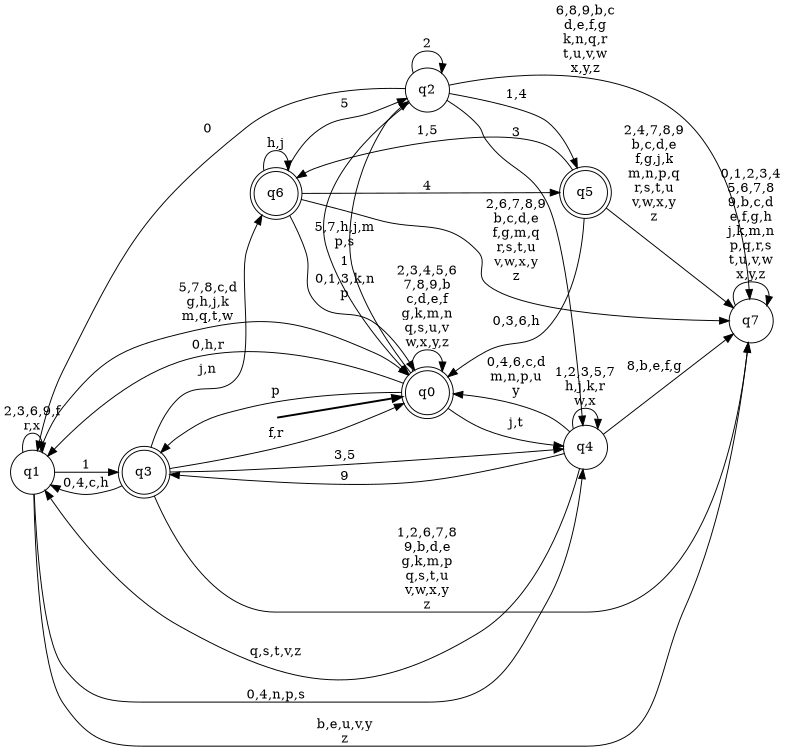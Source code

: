 digraph BlueStar {
__start0 [style = invis, shape = none, label = "", width = 0, height = 0];

rankdir=LR;
size="8,5";

s0 [style="rounded,filled", color="black", fillcolor="white" shape="doublecircle", label="q0"];
s1 [style="filled", color="black", fillcolor="white" shape="circle", label="q1"];
s2 [style="filled", color="black", fillcolor="white" shape="circle", label="q2"];
s3 [style="rounded,filled", color="black", fillcolor="white" shape="doublecircle", label="q3"];
s4 [style="filled", color="black", fillcolor="white" shape="circle", label="q4"];
s5 [style="rounded,filled", color="black", fillcolor="white" shape="doublecircle", label="q5"];
s6 [style="rounded,filled", color="black", fillcolor="white" shape="doublecircle", label="q6"];
s7 [style="filled", color="black", fillcolor="white" shape="circle", label="q7"];
subgraph cluster_main { 
	graph [pad=".75", ranksep="0.15", nodesep="0.15"];
	 style=invis; 
	__start0 -> s0 [penwidth=2];
}
s0 -> s0 [label="2,3,4,5,6\n7,8,9,b\nc,d,e,f\ng,k,m,n\nq,s,u,v\nw,x,y,z"];
s0 -> s1 [label="0,h,r"];
s0 -> s2 [label="1"];
s0 -> s3 [label="p"];
s0 -> s4 [label="j,t"];
s1 -> s0 [label="5,7,8,c,d\ng,h,j,k\nm,q,t,w"];
s1 -> s1 [label="2,3,6,9,f\nr,x"];
s1 -> s3 [label="1"];
s1 -> s4 [label="0,4,n,p,s"];
s1 -> s7 [label="b,e,u,v,y\nz"];
s2 -> s0 [label="5,7,h,j,m\np,s"];
s2 -> s1 [label="0"];
s2 -> s2 [label="2"];
s2 -> s4 [label="3"];
s2 -> s5 [label="1,4"];
s2 -> s7 [label="6,8,9,b,c\nd,e,f,g\nk,n,q,r\nt,u,v,w\nx,y,z"];
s3 -> s0 [label="f,r"];
s3 -> s1 [label="0,4,c,h"];
s3 -> s4 [label="3,5"];
s3 -> s6 [label="j,n"];
s3 -> s7 [label="1,2,6,7,8\n9,b,d,e\ng,k,m,p\nq,s,t,u\nv,w,x,y\nz"];
s4 -> s0 [label="0,4,6,c,d\nm,n,p,u\ny"];
s4 -> s1 [label="q,s,t,v,z"];
s4 -> s3 [label="9"];
s4 -> s4 [label="1,2,3,5,7\nh,j,k,r\nw,x"];
s4 -> s7 [label="8,b,e,f,g"];
s5 -> s0 [label="0,3,6,h"];
s5 -> s6 [label="1,5"];
s5 -> s7 [label="2,4,7,8,9\nb,c,d,e\nf,g,j,k\nm,n,p,q\nr,s,t,u\nv,w,x,y\nz"];
s6 -> s0 [label="0,1,3,k,n\np"];
s6 -> s2 [label="5"];
s6 -> s5 [label="4"];
s6 -> s6 [label="h,j"];
s6 -> s7 [label="2,6,7,8,9\nb,c,d,e\nf,g,m,q\nr,s,t,u\nv,w,x,y\nz"];
s7 -> s7 [label="0,1,2,3,4\n5,6,7,8\n9,b,c,d\ne,f,g,h\nj,k,m,n\np,q,r,s\nt,u,v,w\nx,y,z"];

}